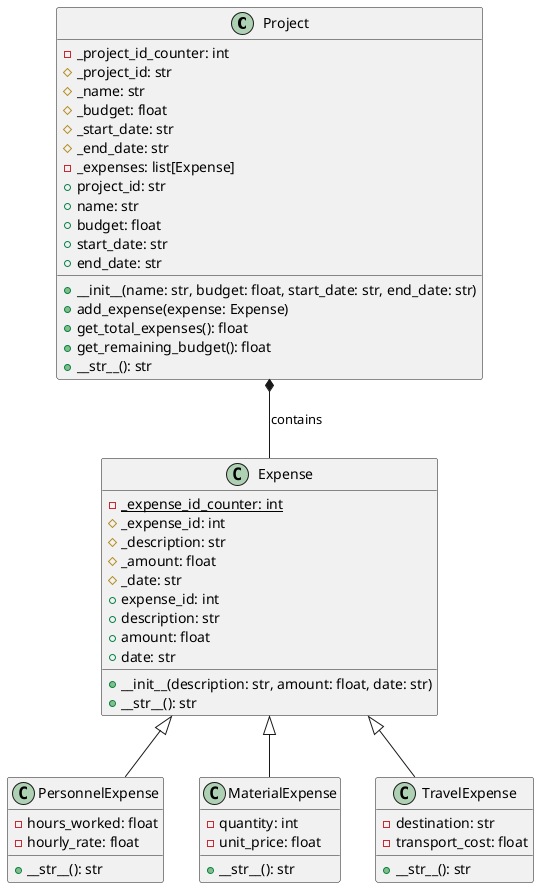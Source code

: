 @startuml homework
class Project {
 - _project_id_counter: int
 # _project_id: str
 # _name: str
 # _budget: float
 # _start_date: str
 # _end_date: str
 - _expenses: list[Expense]
 + __init__(name: str, budget: float, start_date: str, end_date: str)
 + project_id: str
 + name: str
 + budget: float
 + start_date: str
 + end_date: str
 + add_expense(expense: Expense)
 + get_total_expenses(): float
 + get_remaining_budget(): float
 + __str__(): str
}

class Expense {
 {static} - _expense_id_counter: int
 # _expense_id: int
 # _description: str
 # _amount: float
 # _date: str
 + __init__(description: str, amount: float, date: str)
 + expense_id: int
 + description: str
 + amount: float
 + date: str
 + __str__(): str
}

class PersonnelExpense{
 - hours_worked: float
 - hourly_rate: float
 + __str__(): str
}

class MaterialExpense {
 - quantity: int
 - unit_price: float
 + __str__(): str
}

class TravelExpense{
 - destination: str
 - transport_cost: float
   + __str__(): str
}

Project *-- Expense : contains
Expense <|-- PersonnelExpense
Expense <|-- MaterialExpense
Expense <|-- TravelExpense
@enduml